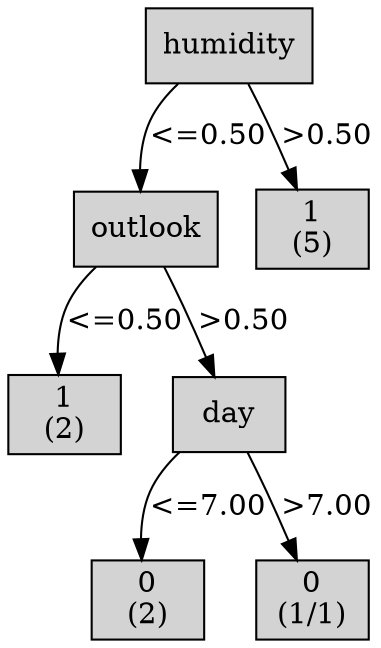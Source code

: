 digraph ID3_Tree {
"0" [shape=box, style=filled, label="humidity
", weight=1]
"1" [shape=box, style=filled, label="outlook
", weight=2]
0 -> 1 [ label = "<=0.50"];
"2" [shape=box, style=filled, label="1
(2)
", weight=3]
1 -> 2 [ label = "<=0.50"];
"3" [shape=box, style=filled, label="day
", weight=3]
1 -> 3 [ label = ">0.50"];
"4" [shape=box, style=filled, label="0
(2)
", weight=4]
3 -> 4 [ label = "<=7.00"];
"5" [shape=box, style=filled, label="0
(1/1)
", weight=4]
3 -> 5 [ label = ">7.00"];
"6" [shape=box, style=filled, label="1
(5)
", weight=2]
0 -> 6 [ label = ">0.50"];
{rank=same; 0;};
{rank=same; 1;6;};
{rank=same; 2;3;};
{rank=same; 4;5;};
}